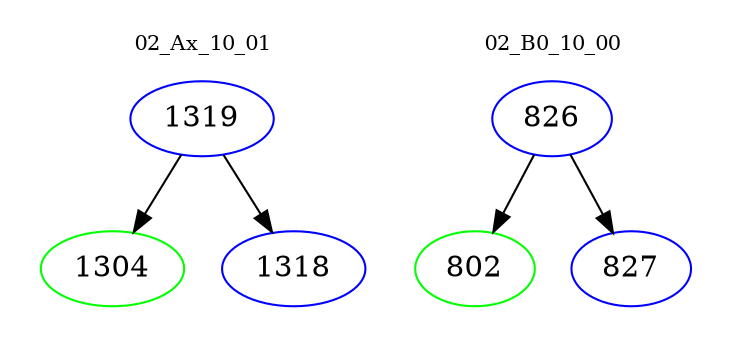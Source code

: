 digraph{
subgraph cluster_0 {
color = white
label = "02_Ax_10_01";
fontsize=10;
T0_1319 [label="1319", color="blue"]
T0_1319 -> T0_1304 [color="black"]
T0_1304 [label="1304", color="green"]
T0_1319 -> T0_1318 [color="black"]
T0_1318 [label="1318", color="blue"]
}
subgraph cluster_1 {
color = white
label = "02_B0_10_00";
fontsize=10;
T1_826 [label="826", color="blue"]
T1_826 -> T1_802 [color="black"]
T1_802 [label="802", color="green"]
T1_826 -> T1_827 [color="black"]
T1_827 [label="827", color="blue"]
}
}
